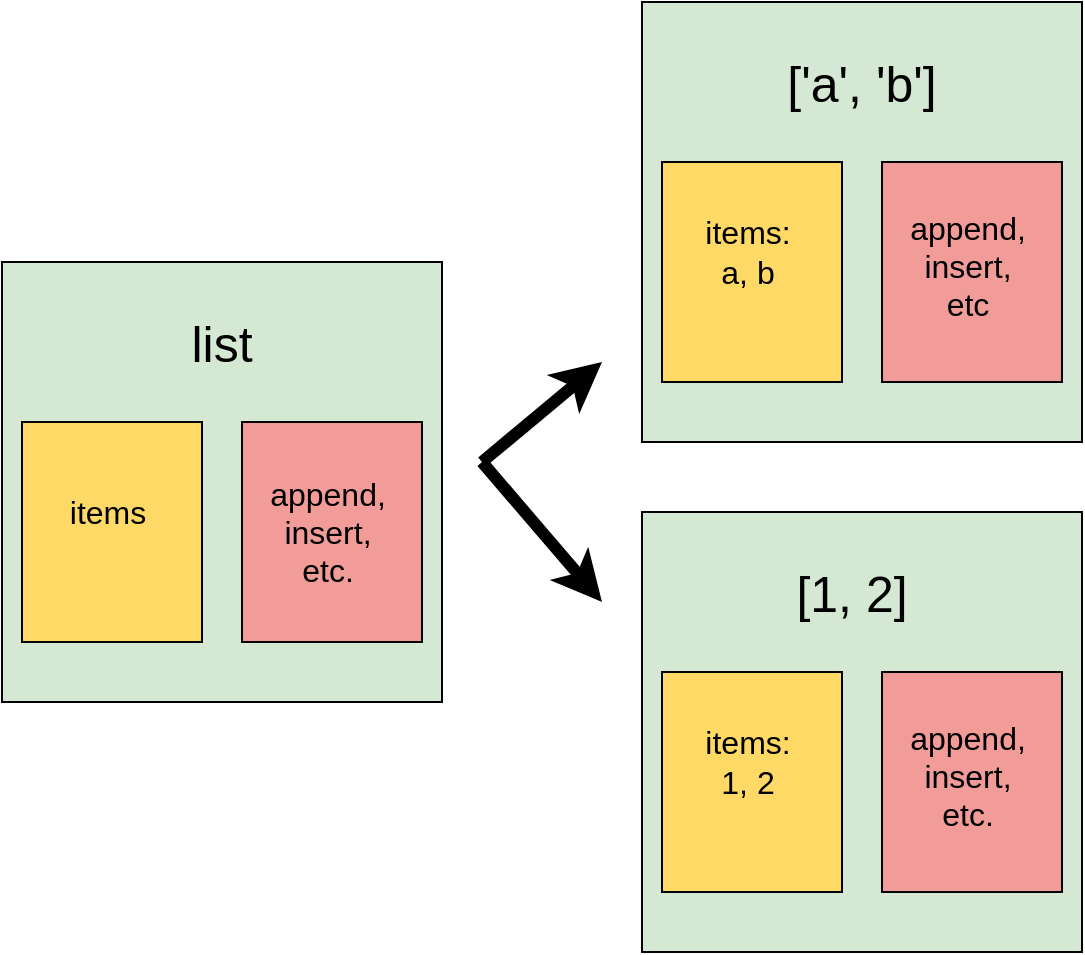 <mxGraphModel dx="953" dy="891" grid="1" gridSize="10" guides="1" tooltips="1" connect="1" arrows="1" fold="1" page="1" pageScale="1" pageWidth="850" pageHeight="1100" background="#ffffff"><root><mxCell id="0"/><mxCell id="1" parent="0"/><mxCell id="14" value="" style="group" parent="1" vertex="1" connectable="0"><mxGeometry x="80" y="260" width="220" height="220" as="geometry"/></mxCell><mxCell id="2" value="" style="whiteSpace=wrap;html=1;aspect=fixed;fillColor=#D5E8D4;" parent="14" vertex="1"><mxGeometry width="220" height="220" as="geometry"/></mxCell><mxCell id="5" value="" style="group" parent="14" vertex="1" connectable="0"><mxGeometry x="10" y="80" width="90" height="110" as="geometry"/></mxCell><mxCell id="3" value="" style="rounded=0;whiteSpace=wrap;html=1;fillColor=#FFD966;" parent="5" vertex="1"><mxGeometry width="90" height="110" as="geometry"/></mxCell><mxCell id="4" value="&lt;font style=&quot;font-size: 16px&quot;&gt;items&lt;/font&gt;" style="text;html=1;strokeColor=none;fillColor=none;align=center;verticalAlign=middle;whiteSpace=wrap;rounded=0;" parent="5" vertex="1"><mxGeometry x="23" y="20" width="40" height="50" as="geometry"/></mxCell><mxCell id="7" value="" style="group" parent="14" vertex="1" connectable="0"><mxGeometry x="120" y="80" width="90" height="110" as="geometry"/></mxCell><mxCell id="8" value="" style="rounded=0;whiteSpace=wrap;html=1;fillColor=#F19C99;" parent="7" vertex="1"><mxGeometry width="90" height="110" as="geometry"/></mxCell><mxCell id="9" value="&lt;font style=&quot;font-size: 16px&quot;&gt;append, insert, etc.&lt;/font&gt;" style="text;html=1;strokeColor=none;fillColor=none;align=center;verticalAlign=middle;whiteSpace=wrap;rounded=0;" parent="7" vertex="1"><mxGeometry x="23" y="30" width="40" height="50" as="geometry"/></mxCell><mxCell id="10" value="&lt;span style=&quot;font-size: 25px&quot;&gt;list&lt;/span&gt;" style="text;html=1;strokeColor=none;fillColor=none;align=center;verticalAlign=middle;whiteSpace=wrap;rounded=0;" parent="14" vertex="1"><mxGeometry x="90" y="30" width="40" height="20" as="geometry"/></mxCell><mxCell id="15" value="" style="group" parent="1" vertex="1" connectable="0"><mxGeometry x="400" y="130" width="220" height="220" as="geometry"/></mxCell><mxCell id="16" value="" style="whiteSpace=wrap;html=1;aspect=fixed;fillColor=#D5E8D4;" parent="15" vertex="1"><mxGeometry width="220" height="220" as="geometry"/></mxCell><mxCell id="17" value="" style="group" parent="15" vertex="1" connectable="0"><mxGeometry x="10" y="80" width="90" height="110" as="geometry"/></mxCell><mxCell id="18" value="" style="rounded=0;whiteSpace=wrap;html=1;fillColor=#FFD966;" parent="17" vertex="1"><mxGeometry width="90" height="110" as="geometry"/></mxCell><mxCell id="19" value="&lt;span style=&quot;font-size: 16px&quot;&gt;items: a, b&lt;/span&gt;" style="text;html=1;strokeColor=none;fillColor=none;align=center;verticalAlign=middle;whiteSpace=wrap;rounded=0;" parent="17" vertex="1"><mxGeometry x="23" y="20" width="40" height="50" as="geometry"/></mxCell><mxCell id="20" value="" style="group" parent="15" vertex="1" connectable="0"><mxGeometry x="120" y="80" width="90" height="110" as="geometry"/></mxCell><mxCell id="21" value="" style="rounded=0;whiteSpace=wrap;html=1;fillColor=#F19C99;" parent="20" vertex="1"><mxGeometry width="90" height="110" as="geometry"/></mxCell><mxCell id="22" value="&lt;font style=&quot;font-size: 16px&quot;&gt;append, insert, etc&lt;/font&gt;" style="text;html=1;strokeColor=none;fillColor=none;align=center;verticalAlign=middle;whiteSpace=wrap;rounded=0;" parent="20" vertex="1"><mxGeometry x="23" y="27" width="40" height="50" as="geometry"/></mxCell><mxCell id="23" value="&lt;span style=&quot;font-size: 25px&quot;&gt;['a', 'b']&lt;/span&gt;" style="text;html=1;strokeColor=none;fillColor=none;align=center;verticalAlign=middle;whiteSpace=wrap;rounded=0;" parent="15" vertex="1"><mxGeometry x="50" y="30" width="120" height="20" as="geometry"/></mxCell><mxCell id="25" value="" style="endArrow=classic;html=1;endSize=6;startSize=6;strokeWidth=6;" parent="1" edge="1"><mxGeometry width="50" height="50" relative="1" as="geometry"><mxPoint x="320" y="360" as="sourcePoint"/><mxPoint x="380" y="310" as="targetPoint"/></mxGeometry></mxCell><mxCell id="26" value="" style="group" parent="1" vertex="1" connectable="0"><mxGeometry x="400" y="385" width="220" height="220" as="geometry"/></mxCell><mxCell id="27" value="" style="whiteSpace=wrap;html=1;aspect=fixed;fillColor=#D5E8D4;" parent="26" vertex="1"><mxGeometry width="220" height="220" as="geometry"/></mxCell><mxCell id="28" value="" style="group" parent="26" vertex="1" connectable="0"><mxGeometry x="10" y="80" width="90" height="110" as="geometry"/></mxCell><mxCell id="29" value="" style="rounded=0;whiteSpace=wrap;html=1;fillColor=#FFD966;" parent="28" vertex="1"><mxGeometry width="90" height="110" as="geometry"/></mxCell><mxCell id="30" value="&lt;span style=&quot;font-size: 16px&quot;&gt;items: 1, 2&lt;/span&gt;" style="text;html=1;strokeColor=none;fillColor=none;align=center;verticalAlign=middle;whiteSpace=wrap;rounded=0;" parent="28" vertex="1"><mxGeometry x="23" y="20" width="40" height="50" as="geometry"/></mxCell><mxCell id="31" value="" style="group" parent="26" vertex="1" connectable="0"><mxGeometry x="120" y="80" width="90" height="110" as="geometry"/></mxCell><mxCell id="32" value="" style="rounded=0;whiteSpace=wrap;html=1;fillColor=#F19C99;" parent="31" vertex="1"><mxGeometry width="90" height="110" as="geometry"/></mxCell><mxCell id="33" value="&lt;font style=&quot;font-size: 16px&quot;&gt;append, insert, etc.&lt;/font&gt;" style="text;html=1;strokeColor=none;fillColor=none;align=center;verticalAlign=middle;whiteSpace=wrap;rounded=0;" parent="31" vertex="1"><mxGeometry x="23" y="27" width="40" height="50" as="geometry"/></mxCell><mxCell id="34" value="&lt;span style=&quot;font-size: 25px&quot;&gt;[1, 2]&lt;/span&gt;" style="text;html=1;strokeColor=none;fillColor=none;align=center;verticalAlign=middle;whiteSpace=wrap;rounded=0;" parent="26" vertex="1"><mxGeometry x="60" y="30" width="90" height="20" as="geometry"/></mxCell><mxCell id="35" value="" style="endArrow=classic;html=1;endSize=6;startSize=6;strokeWidth=6;" parent="1" edge="1"><mxGeometry width="50" height="50" relative="1" as="geometry"><mxPoint x="320" y="360" as="sourcePoint"/><mxPoint x="380" y="430" as="targetPoint"/></mxGeometry></mxCell></root></mxGraphModel>